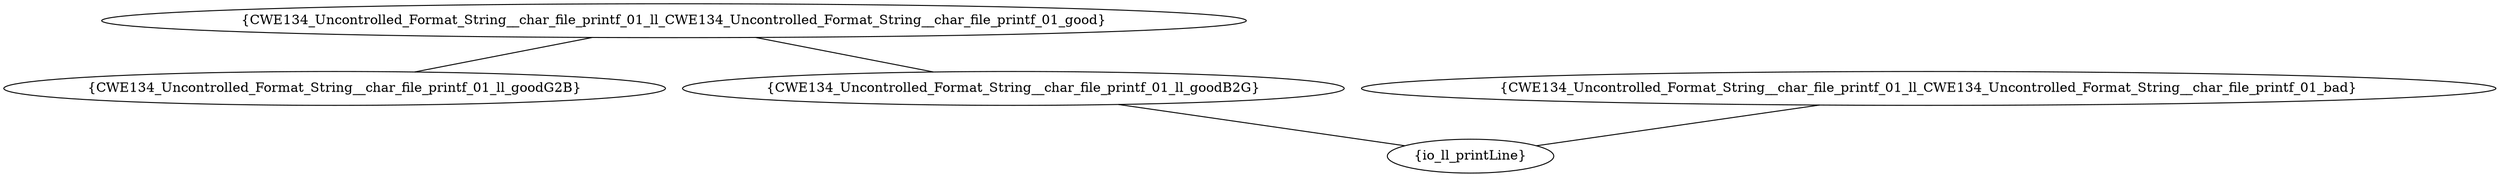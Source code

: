 graph "cg graph" {
CWE134_Uncontrolled_Format_String__char_file_printf_01_ll_CWE134_Uncontrolled_Format_String__char_file_printf_01_good [label="{CWE134_Uncontrolled_Format_String__char_file_printf_01_ll_CWE134_Uncontrolled_Format_String__char_file_printf_01_good}"];
CWE134_Uncontrolled_Format_String__char_file_printf_01_ll_goodG2B [label="{CWE134_Uncontrolled_Format_String__char_file_printf_01_ll_goodG2B}"];
CWE134_Uncontrolled_Format_String__char_file_printf_01_ll_goodB2G [label="{CWE134_Uncontrolled_Format_String__char_file_printf_01_ll_goodB2G}"];
io_ll_printLine [label="{io_ll_printLine}"];
CWE134_Uncontrolled_Format_String__char_file_printf_01_ll_CWE134_Uncontrolled_Format_String__char_file_printf_01_bad [label="{CWE134_Uncontrolled_Format_String__char_file_printf_01_ll_CWE134_Uncontrolled_Format_String__char_file_printf_01_bad}"];
CWE134_Uncontrolled_Format_String__char_file_printf_01_ll_CWE134_Uncontrolled_Format_String__char_file_printf_01_good -- CWE134_Uncontrolled_Format_String__char_file_printf_01_ll_goodG2B;
CWE134_Uncontrolled_Format_String__char_file_printf_01_ll_CWE134_Uncontrolled_Format_String__char_file_printf_01_good -- CWE134_Uncontrolled_Format_String__char_file_printf_01_ll_goodB2G;
CWE134_Uncontrolled_Format_String__char_file_printf_01_ll_goodB2G -- io_ll_printLine;
CWE134_Uncontrolled_Format_String__char_file_printf_01_ll_CWE134_Uncontrolled_Format_String__char_file_printf_01_bad -- io_ll_printLine;
}
